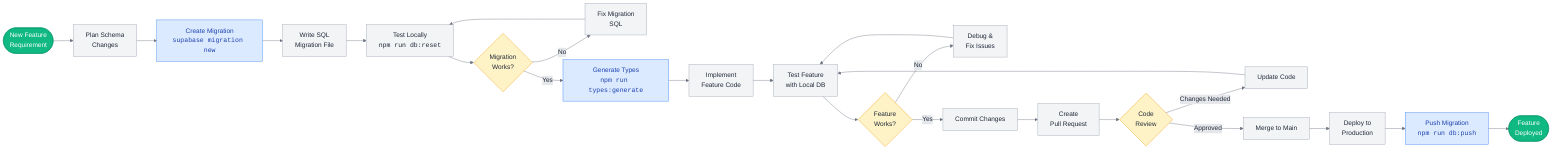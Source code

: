 %%{init: {'theme':'base', 'themeVariables': { 'primaryColor':'#f3f4f6', 'primaryTextColor':'#1f2937', 'primaryBorderColor':'#9ca3af', 'lineColor':'#6b7280', 'secondaryColor':'#e5e7eb', 'tertiaryColor':'#ddd6fe'}}}%%
graph LR
    Start([New Feature<br/>Requirement]) --> Plan[Plan Schema<br/>Changes]
    
    Plan --> Create[Create Migration<br/><code>supabase migration new</code>]
    
    Create --> Write[Write SQL<br/>Migration File]
    
    Write --> Test[Test Locally<br/><code>npm run db:reset</code>]
    
    Test --> Verify{Migration<br/>Works?}
    
    Verify -->|No| Fix[Fix Migration<br/>SQL]
    Fix --> Test
    
    Verify -->|Yes| GenTypes[Generate Types<br/><code>npm run types:generate</code>]
    
    GenTypes --> Implement[Implement<br/>Feature Code]
    
    Implement --> TestFeature[Test Feature<br/>with Local DB]
    
    TestFeature --> Works{Feature<br/>Works?}
    
    Works -->|No| Debug[Debug &<br/>Fix Issues]
    Debug --> TestFeature
    
    Works -->|Yes| Commit[Commit Changes]
    
    Commit --> PR[Create<br/>Pull Request]
    
    PR --> Review{Code<br/>Review}
    
    Review -->|Changes Needed| UpdateCode[Update Code]
    UpdateCode --> TestFeature
    
    Review -->|Approved| Merge[Merge to Main]
    
    Merge --> Deploy[Deploy to<br/>Production]
    
    Deploy --> Push[Push Migration<br/><code>npm run db:push</code>]
    
    Push --> Complete([Feature<br/>Deployed])
    
    style Start fill:#10b981,stroke:#059669,color:#fff
    style Complete fill:#10b981,stroke:#059669,color:#fff
    style Verify fill:#fef3c7,stroke:#f59e0b
    style Works fill:#fef3c7,stroke:#f59e0b
    style Review fill:#fef3c7,stroke:#f59e0b
    style Create fill:#dbeafe,stroke:#3b82f6,color:#1e40af
    style GenTypes fill:#dbeafe,stroke:#3b82f6,color:#1e40af
    style Push fill:#dbeafe,stroke:#3b82f6,color:#1e40af